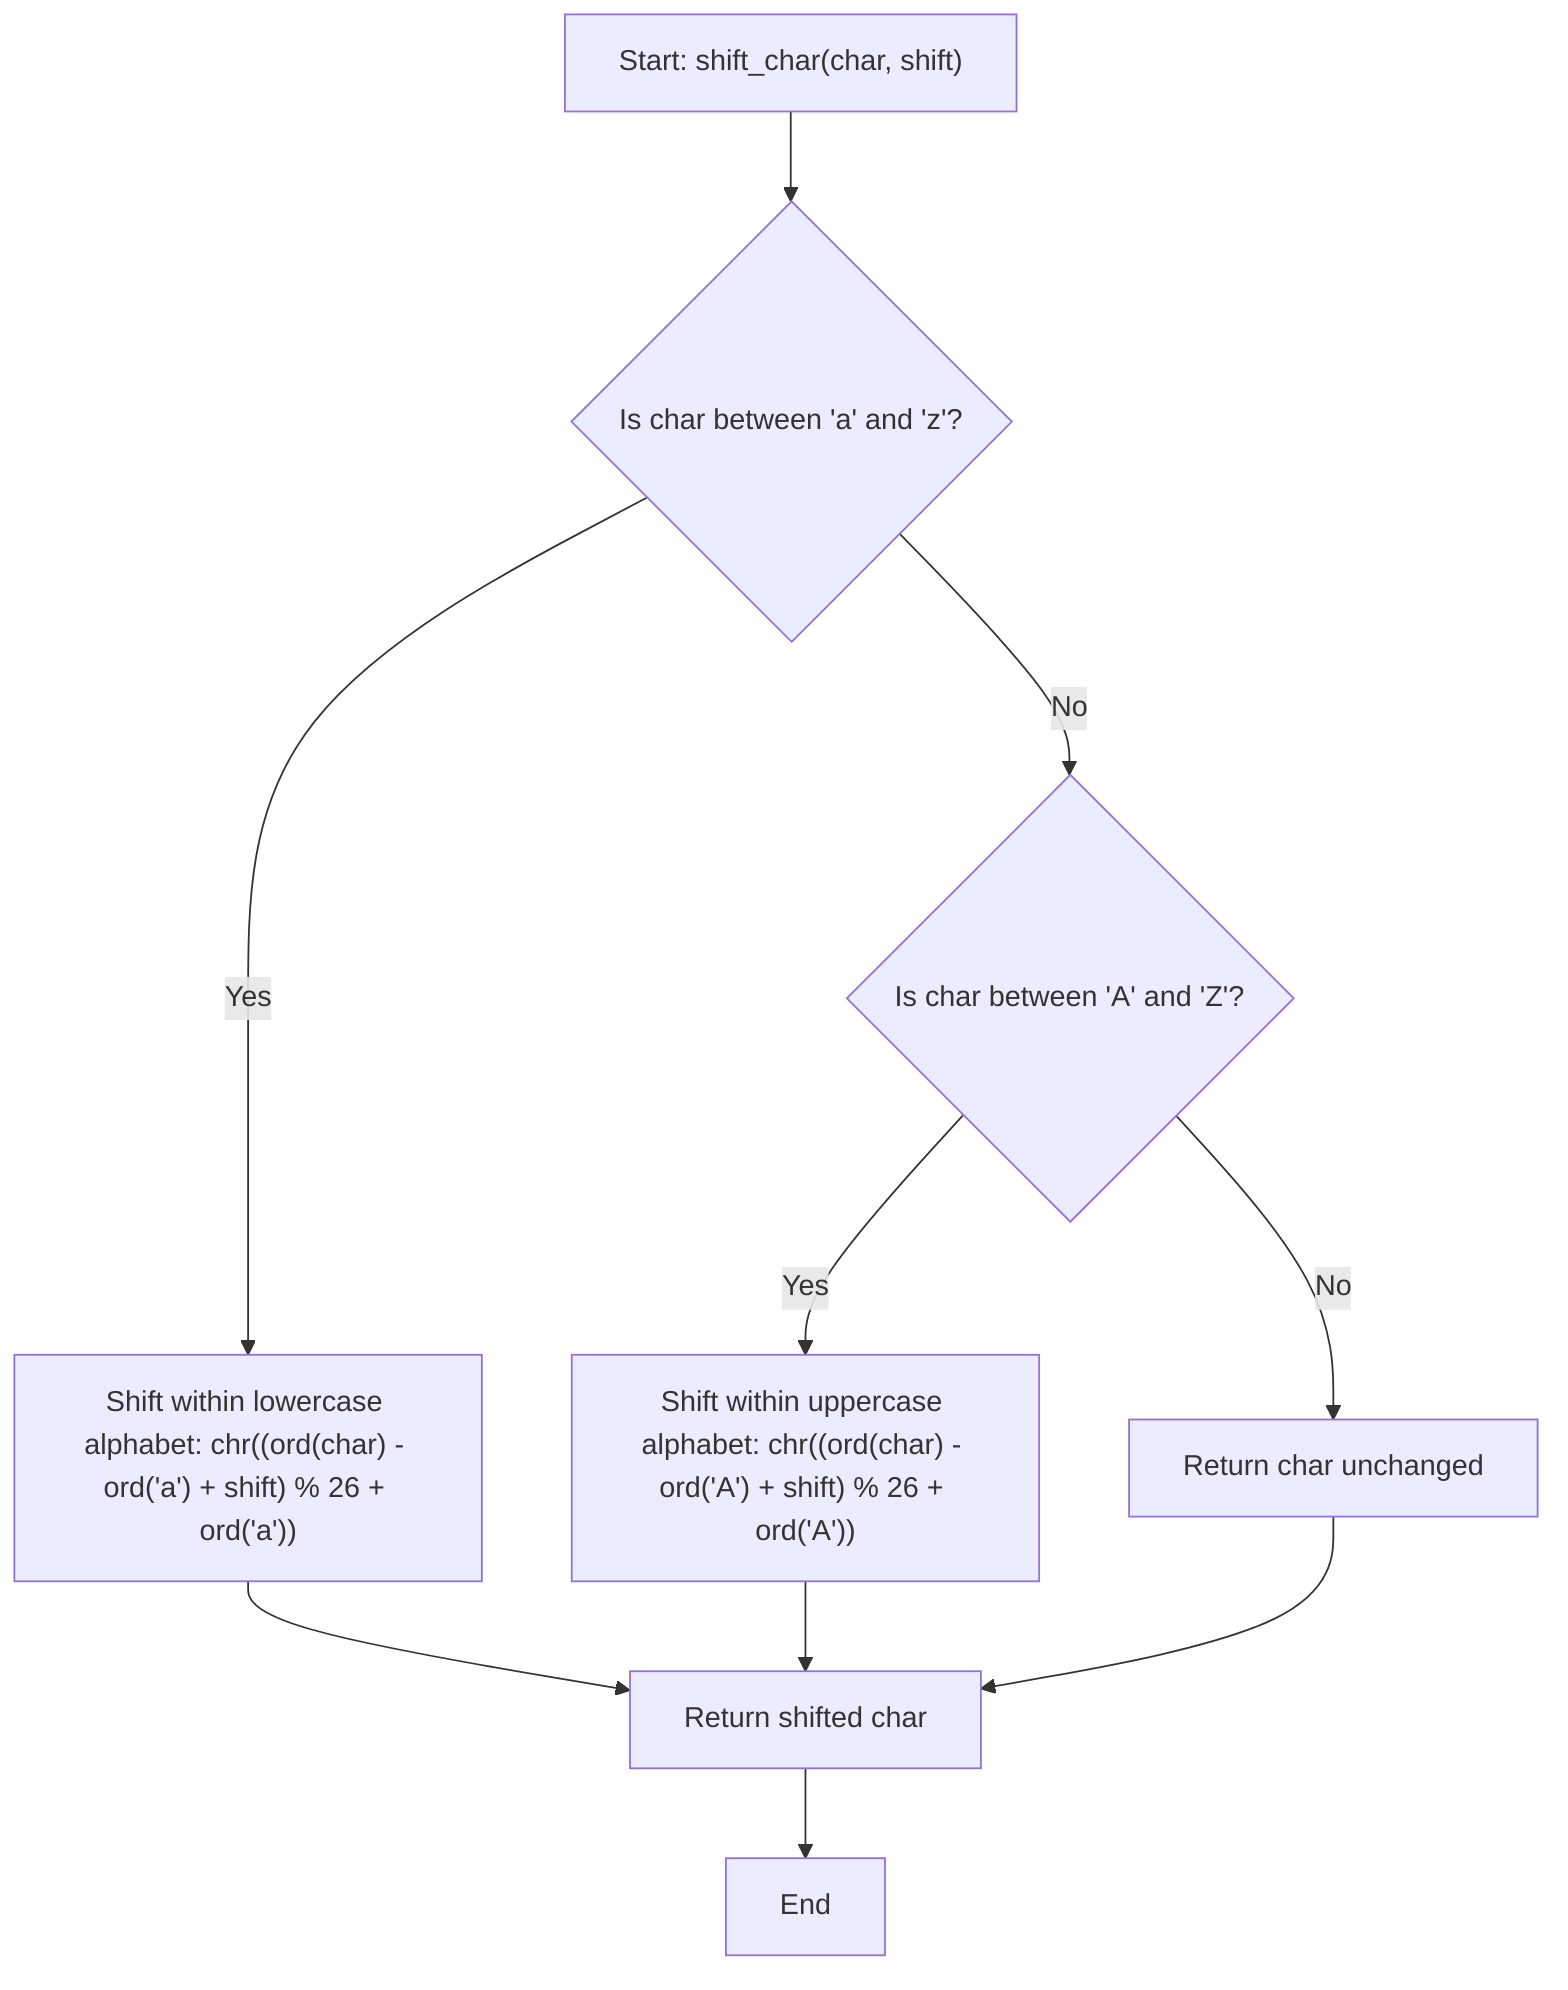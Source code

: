 graph TD;
    A["Start: shift_char(char, shift)"] --> B{"Is char between 'a' and 'z'?"}
    B -->|Yes| C["Shift within lowercase alphabet: chr((ord(char) - ord('a') + shift) % 26 + ord('a'))"]
    B -->|No| D{"Is char between 'A' and 'Z'?"}
    D -->|Yes| E["Shift within uppercase alphabet: chr((ord(char) - ord('A') + shift) % 26 + ord('A'))"]
    D -->|No| F["Return char unchanged"]
    C --> G["Return shifted char"]
    E --> G
    F --> G
    G --> H["End"]